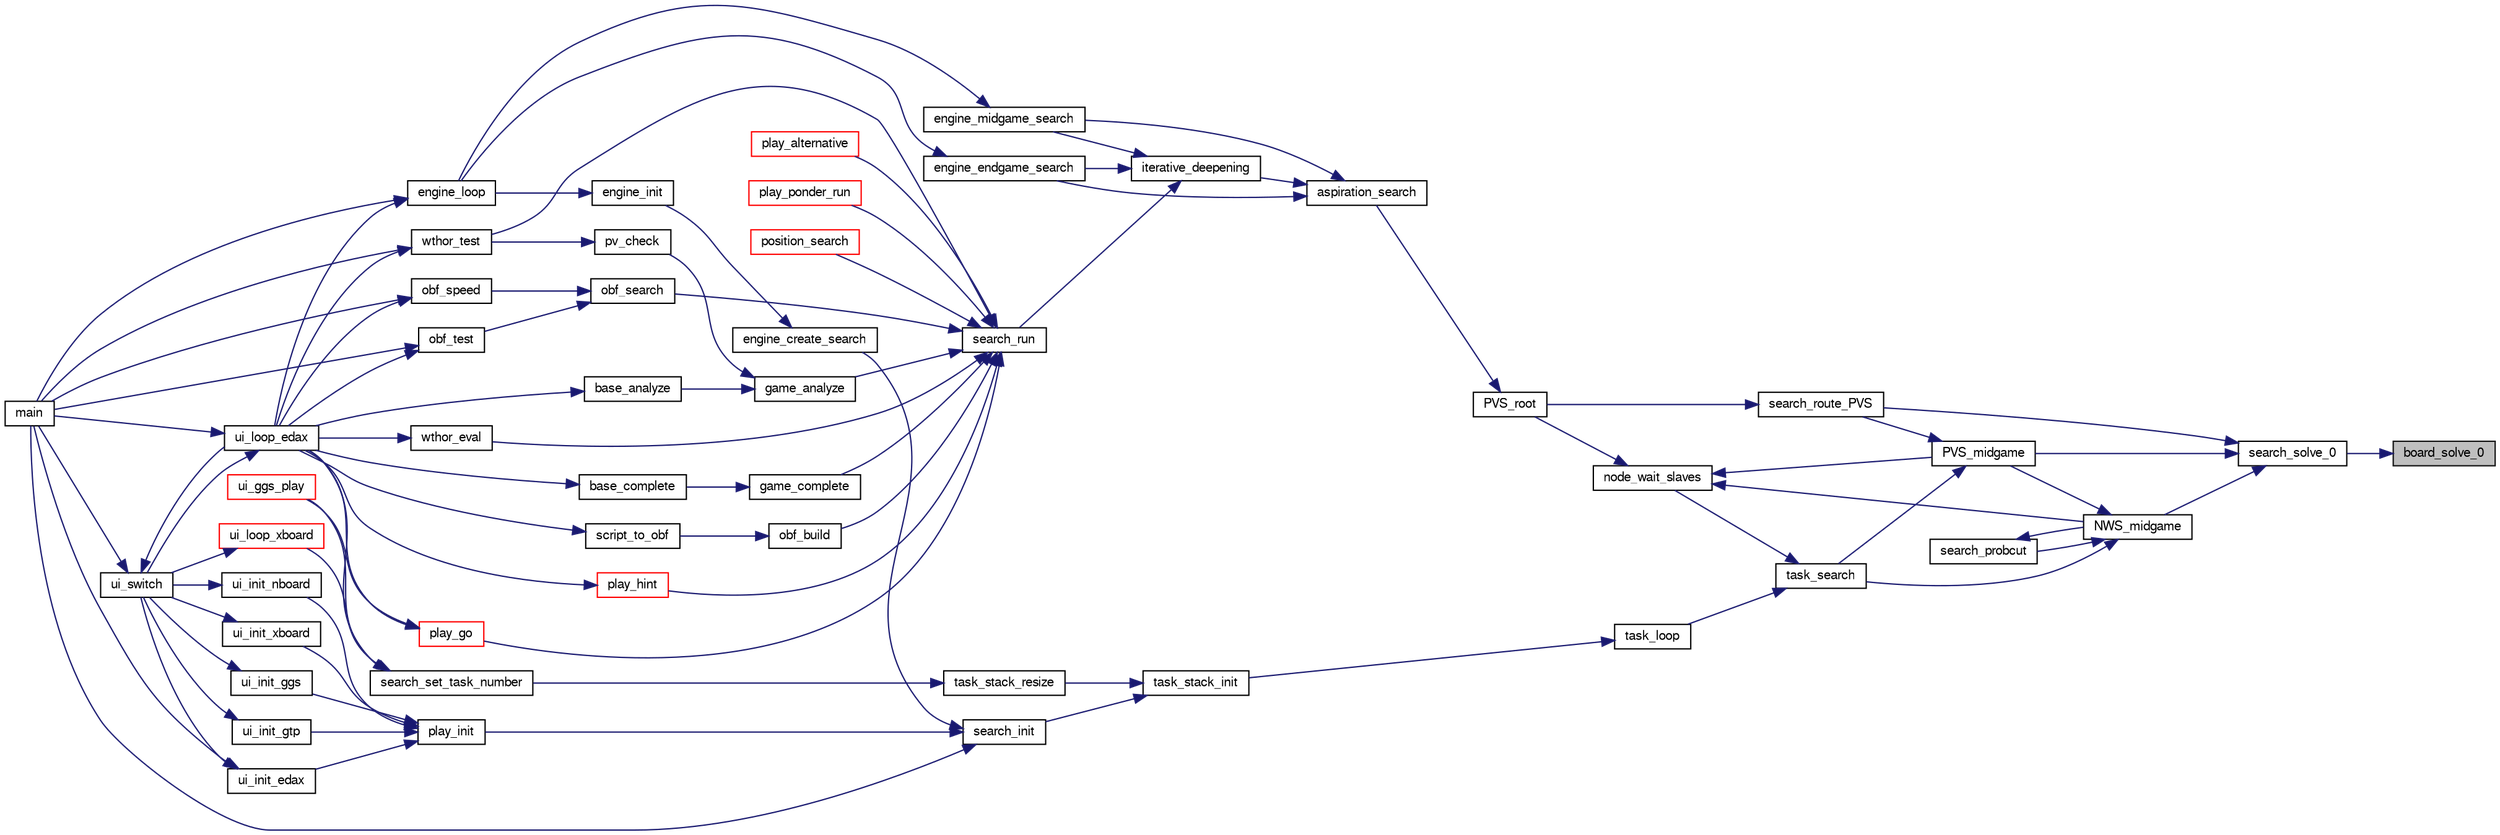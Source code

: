digraph "board_solve_0"
{
 // LATEX_PDF_SIZE
  bgcolor="transparent";
  edge [fontname="FreeSans",fontsize="10",labelfontname="FreeSans",labelfontsize="10"];
  node [fontname="FreeSans",fontsize="10",shape=record];
  rankdir="RL";
  Node1 [label="board_solve_0",height=0.2,width=0.4,color="black", fillcolor="grey75", style="filled", fontcolor="black",tooltip="Get the final score."];
  Node1 -> Node2 [dir="back",color="midnightblue",fontsize="10",style="solid",fontname="FreeSans"];
  Node2 [label="search_solve_0",height=0.2,width=0.4,color="black",URL="$endgame_8c.html#ae04cc7f1a6a497061ed834030a426912",tooltip="Get the final score."];
  Node2 -> Node3 [dir="back",color="midnightblue",fontsize="10",style="solid",fontname="FreeSans"];
  Node3 [label="NWS_midgame",height=0.2,width=0.4,color="black",URL="$midgame_8c.html#a124e89d53abb00ee28a9f3135b5682dc",tooltip="Evaluate a midgame position with a Null Window Search algorithm."];
  Node3 -> Node4 [dir="back",color="midnightblue",fontsize="10",style="solid",fontname="FreeSans"];
  Node4 [label="PVS_midgame",height=0.2,width=0.4,color="black",URL="$midgame_8c.html#a356424012da8237d13afb64450c0fb33",tooltip="Evaluate a position with a deep Principal Variation Search algorithm."];
  Node4 -> Node5 [dir="back",color="midnightblue",fontsize="10",style="solid",fontname="FreeSans"];
  Node5 [label="search_route_PVS",height=0.2,width=0.4,color="black",URL="$root_8c.html#ab2e5830644a88819b823d90fd9878d4d",tooltip="Reroute the PVS between midgame,endgame or terminal PVS."];
  Node5 -> Node6 [dir="back",color="midnightblue",fontsize="10",style="solid",fontname="FreeSans"];
  Node6 [label="PVS_root",height=0.2,width=0.4,color="black",URL="$root_8c.html#a1367650ce57b9632f862da187074edb7",tooltip="Principal Variation Search algorithm at the root of the tree."];
  Node6 -> Node7 [dir="back",color="midnightblue",fontsize="10",style="solid",fontname="FreeSans"];
  Node7 [label="aspiration_search",height=0.2,width=0.4,color="black",URL="$root_8c.html#ad7e7acc5e26be0248b45eff34678ee3b",tooltip="Aspiration window."];
  Node7 -> Node8 [dir="back",color="midnightblue",fontsize="10",style="solid",fontname="FreeSans"];
  Node8 [label="engine_endgame_search",height=0.2,width=0.4,color="black",URL="$cassio_8c.html#a59118e647ced4f05560b431b30ad73b9",tooltip="Endgame search."];
  Node8 -> Node9 [dir="back",color="midnightblue",fontsize="10",style="solid",fontname="FreeSans"];
  Node9 [label="engine_loop",height=0.2,width=0.4,color="black",URL="$cassio_8c.html#a3c5b977358cdb105de103ac2c2829f01",tooltip="Loop event."];
  Node9 -> Node10 [dir="back",color="midnightblue",fontsize="10",style="solid",fontname="FreeSans"];
  Node10 [label="main",height=0.2,width=0.4,color="black",URL="$main_8c.html#a3c04138a5bfe5d72780bb7e82a18e627",tooltip="edax main function."];
  Node9 -> Node11 [dir="back",color="midnightblue",fontsize="10",style="solid",fontname="FreeSans"];
  Node11 [label="ui_loop_edax",height=0.2,width=0.4,color="black",URL="$edax_8c.html#a2354b96c7688bae32bedb6203d672f50",tooltip="Loop event."];
  Node11 -> Node10 [dir="back",color="midnightblue",fontsize="10",style="solid",fontname="FreeSans"];
  Node11 -> Node12 [dir="back",color="midnightblue",fontsize="10",style="solid",fontname="FreeSans"];
  Node12 [label="ui_switch",height=0.2,width=0.4,color="black",URL="$ui_8c.html#a4234d6b0fd690186ef0ec2fc2eba2d4d",tooltip="Switch between different User Interface."];
  Node12 -> Node10 [dir="back",color="midnightblue",fontsize="10",style="solid",fontname="FreeSans"];
  Node12 -> Node11 [dir="back",color="midnightblue",fontsize="10",style="solid",fontname="FreeSans"];
  Node7 -> Node13 [dir="back",color="midnightblue",fontsize="10",style="solid",fontname="FreeSans"];
  Node13 [label="engine_midgame_search",height=0.2,width=0.4,color="black",URL="$cassio_8c.html#a71ebe2bfb187238a48c94edd82cb3024",tooltip="Midgame search."];
  Node13 -> Node9 [dir="back",color="midnightblue",fontsize="10",style="solid",fontname="FreeSans"];
  Node7 -> Node14 [dir="back",color="midnightblue",fontsize="10",style="solid",fontname="FreeSans"];
  Node14 [label="iterative_deepening",height=0.2,width=0.4,color="black",URL="$root_8c.html#a0e77250a21e5f5d70917a5356c22f5f3",tooltip="Iterative deepening."];
  Node14 -> Node8 [dir="back",color="midnightblue",fontsize="10",style="solid",fontname="FreeSans"];
  Node14 -> Node13 [dir="back",color="midnightblue",fontsize="10",style="solid",fontname="FreeSans"];
  Node14 -> Node15 [dir="back",color="midnightblue",fontsize="10",style="solid",fontname="FreeSans"];
  Node15 [label="search_run",height=0.2,width=0.4,color="black",URL="$root_8c.html#ae8b727693fc7a90e504bd8abec158c84",tooltip="Search the bestmove of a given board."];
  Node15 -> Node16 [dir="back",color="midnightblue",fontsize="10",style="solid",fontname="FreeSans"];
  Node16 [label="game_analyze",height=0.2,width=0.4,color="black",URL="$game_8c.html#a17775ff0efa3d8592bed935dedb31a45",tooltip="Analyze an endgame."];
  Node16 -> Node17 [dir="back",color="midnightblue",fontsize="10",style="solid",fontname="FreeSans"];
  Node17 [label="base_analyze",height=0.2,width=0.4,color="black",URL="$base_8c.html#a130adf3915feeb8dd21edd8c715c220f",tooltip="Base analysis."];
  Node17 -> Node11 [dir="back",color="midnightblue",fontsize="10",style="solid",fontname="FreeSans"];
  Node16 -> Node18 [dir="back",color="midnightblue",fontsize="10",style="solid",fontname="FreeSans"];
  Node18 [label="pv_check",height=0.2,width=0.4,color="black",URL="$base_8c.html#ae5fd96b2c5fc0853715832158d172eb0",tooltip="Verify that a PV does not contain errors."];
  Node18 -> Node19 [dir="back",color="midnightblue",fontsize="10",style="solid",fontname="FreeSans"];
  Node19 [label="wthor_test",height=0.2,width=0.4,color="black",URL="$base_8c.html#acd4aaf9717e79148da6c763b1c022016",tooltip="Test Search with a wthor base."];
  Node19 -> Node10 [dir="back",color="midnightblue",fontsize="10",style="solid",fontname="FreeSans"];
  Node19 -> Node11 [dir="back",color="midnightblue",fontsize="10",style="solid",fontname="FreeSans"];
  Node15 -> Node20 [dir="back",color="midnightblue",fontsize="10",style="solid",fontname="FreeSans"];
  Node20 [label="game_complete",height=0.2,width=0.4,color="black",URL="$game_8c.html#a2478745958cb21430866a4ea503274df",tooltip="Terminate an unfinished game."];
  Node20 -> Node21 [dir="back",color="midnightblue",fontsize="10",style="solid",fontname="FreeSans"];
  Node21 [label="base_complete",height=0.2,width=0.4,color="black",URL="$base_8c.html#a2aaa6c7fc6111edcd85b623bcd217180",tooltip="Base analysis."];
  Node21 -> Node11 [dir="back",color="midnightblue",fontsize="10",style="solid",fontname="FreeSans"];
  Node15 -> Node22 [dir="back",color="midnightblue",fontsize="10",style="solid",fontname="FreeSans"];
  Node22 [label="obf_build",height=0.2,width=0.4,color="black",URL="$obftest_8c.html#a6ed0f135c4cf4021e18eb1a965a72bfa",tooltip="Build an OBF structure."];
  Node22 -> Node23 [dir="back",color="midnightblue",fontsize="10",style="solid",fontname="FreeSans"];
  Node23 [label="script_to_obf",height=0.2,width=0.4,color="black",URL="$obftest_8c.html#ad1bc6f7d32d2b1775f5e91f2d2e0f8b8",tooltip="Build an OBF file from a Script file."];
  Node23 -> Node11 [dir="back",color="midnightblue",fontsize="10",style="solid",fontname="FreeSans"];
  Node15 -> Node24 [dir="back",color="midnightblue",fontsize="10",style="solid",fontname="FreeSans"];
  Node24 [label="obf_search",height=0.2,width=0.4,color="black",URL="$obftest_8c.html#ab9783a5ca8dc9d2b69ed9ae61945bbfb",tooltip="Analyze an OBF structure."];
  Node24 -> Node25 [dir="back",color="midnightblue",fontsize="10",style="solid",fontname="FreeSans"];
  Node25 [label="obf_speed",height=0.2,width=0.4,color="black",URL="$obftest_8c.html#a07fd9cdb993c22a9de285e054331e4e4",tooltip="Test edax speed by running for at least 1 minutes on problems deeper and deeper."];
  Node25 -> Node10 [dir="back",color="midnightblue",fontsize="10",style="solid",fontname="FreeSans"];
  Node25 -> Node11 [dir="back",color="midnightblue",fontsize="10",style="solid",fontname="FreeSans"];
  Node24 -> Node26 [dir="back",color="midnightblue",fontsize="10",style="solid",fontname="FreeSans"];
  Node26 [label="obf_test",height=0.2,width=0.4,color="black",URL="$obftest_8c.html#af8974909ba686b74a0620bdcc7ef5f81",tooltip="Test an OBF file."];
  Node26 -> Node10 [dir="back",color="midnightblue",fontsize="10",style="solid",fontname="FreeSans"];
  Node26 -> Node11 [dir="back",color="midnightblue",fontsize="10",style="solid",fontname="FreeSans"];
  Node15 -> Node27 [dir="back",color="midnightblue",fontsize="10",style="solid",fontname="FreeSans"];
  Node27 [label="play_alternative",height=0.2,width=0.4,color="red",URL="$play_8c.html#ab220e1e3acf69015cd2e2b32abbdbaae",tooltip="Seek for the best alternative move."];
  Node15 -> Node29 [dir="back",color="midnightblue",fontsize="10",style="solid",fontname="FreeSans"];
  Node29 [label="play_go",height=0.2,width=0.4,color="red",URL="$play_8c.html#aeba64a0b6660a04cff93da447da3f746",tooltip="Start thinking."];
  Node29 -> Node30 [dir="back",color="midnightblue",fontsize="10",style="solid",fontname="FreeSans"];
  Node30 [label="ui_ggs_play",height=0.2,width=0.4,color="red",URL="$ggs_8c.html#a55704d516945d0fc38a4aae02fca1bfe",tooltip="ui_ggs_play"];
  Node29 -> Node11 [dir="back",color="midnightblue",fontsize="10",style="solid",fontname="FreeSans"];
  Node15 -> Node39 [dir="back",color="midnightblue",fontsize="10",style="solid",fontname="FreeSans"];
  Node39 [label="play_hint",height=0.2,width=0.4,color="red",URL="$play_8c.html#a331a1824215c3c7be0241fe0e2d4da57",tooltip="Start thinking."];
  Node39 -> Node11 [dir="back",color="midnightblue",fontsize="10",style="solid",fontname="FreeSans"];
  Node15 -> Node40 [dir="back",color="midnightblue",fontsize="10",style="solid",fontname="FreeSans"];
  Node40 [label="play_ponder_run",height=0.2,width=0.4,color="red",URL="$play_8c.html#a6a826d8e8634b46e269daeed05de785c",tooltip="do ponderation."];
  Node15 -> Node44 [dir="back",color="midnightblue",fontsize="10",style="solid",fontname="FreeSans"];
  Node44 [label="position_search",height=0.2,width=0.4,color="red",URL="$book_8c.html#ad3b2686173649c214c8349e5e3da0aca",tooltip="Evaluate a position."];
  Node15 -> Node69 [dir="back",color="midnightblue",fontsize="10",style="solid",fontname="FreeSans"];
  Node69 [label="wthor_eval",height=0.2,width=0.4,color="black",URL="$base_8c.html#a86b72b1d7f3ee47ec62cbb618546ec70",tooltip="Test Eval with a wthor base."];
  Node69 -> Node11 [dir="back",color="midnightblue",fontsize="10",style="solid",fontname="FreeSans"];
  Node15 -> Node19 [dir="back",color="midnightblue",fontsize="10",style="solid",fontname="FreeSans"];
  Node4 -> Node70 [dir="back",color="midnightblue",fontsize="10",style="solid",fontname="FreeSans"];
  Node70 [label="task_search",height=0.2,width=0.4,color="black",URL="$ybwc_8c.html#aaa4fc1461e78cd5569318f9e19399e50",tooltip="A parallel search within a Task structure."];
  Node70 -> Node71 [dir="back",color="midnightblue",fontsize="10",style="solid",fontname="FreeSans"];
  Node71 [label="node_wait_slaves",height=0.2,width=0.4,color="black",URL="$ybwc_8c.html#a6cab65bf7dade2f8653a2e3276b89c78",tooltip="Wait for slaves termination."];
  Node71 -> Node3 [dir="back",color="midnightblue",fontsize="10",style="solid",fontname="FreeSans"];
  Node71 -> Node4 [dir="back",color="midnightblue",fontsize="10",style="solid",fontname="FreeSans"];
  Node71 -> Node6 [dir="back",color="midnightblue",fontsize="10",style="solid",fontname="FreeSans"];
  Node70 -> Node72 [dir="back",color="midnightblue",fontsize="10",style="solid",fontname="FreeSans"];
  Node72 [label="task_loop",height=0.2,width=0.4,color="black",URL="$ybwc_8c.html#a6b16943d9461c507b37a3228768e840d",tooltip="The main loop runned by a task."];
  Node72 -> Node73 [dir="back",color="midnightblue",fontsize="10",style="solid",fontname="FreeSans"];
  Node73 [label="task_stack_init",height=0.2,width=0.4,color="black",URL="$ybwc_8c.html#a9cb14f779a1d8a9e62b7f7acdbd0eebe",tooltip="Initialize the stack of tasks."];
  Node73 -> Node74 [dir="back",color="midnightblue",fontsize="10",style="solid",fontname="FreeSans"];
  Node74 [label="search_init",height=0.2,width=0.4,color="black",URL="$search_8c.html#a1b7d29da171f6927ea8212ee768f37c9",tooltip="Init the main search."];
  Node74 -> Node75 [dir="back",color="midnightblue",fontsize="10",style="solid",fontname="FreeSans"];
  Node75 [label="engine_create_search",height=0.2,width=0.4,color="black",URL="$cassio_8c.html#a11a5cdab7fa3b7498c05a4e9c24301ba",tooltip="Create engine search."];
  Node75 -> Node76 [dir="back",color="midnightblue",fontsize="10",style="solid",fontname="FreeSans"];
  Node76 [label="engine_init",height=0.2,width=0.4,color="black",URL="$cassio_8c.html#ab072fb80ef54455dae0b96a71d5ee845",tooltip="Create a new Othello engine."];
  Node76 -> Node9 [dir="back",color="midnightblue",fontsize="10",style="solid",fontname="FreeSans"];
  Node74 -> Node10 [dir="back",color="midnightblue",fontsize="10",style="solid",fontname="FreeSans"];
  Node74 -> Node77 [dir="back",color="midnightblue",fontsize="10",style="solid",fontname="FreeSans"];
  Node77 [label="play_init",height=0.2,width=0.4,color="black",URL="$play_8c.html#a6d31b5bcf034cd633bd2b93e634db42e",tooltip="Initialization."];
  Node77 -> Node53 [dir="back",color="midnightblue",fontsize="10",style="solid",fontname="FreeSans"];
  Node53 [label="ui_init_edax",height=0.2,width=0.4,color="black",URL="$edax_8c.html#a81c315385e722ec80548a441fb48f2d1",tooltip="initialize edax protocol."];
  Node53 -> Node10 [dir="back",color="midnightblue",fontsize="10",style="solid",fontname="FreeSans"];
  Node53 -> Node12 [dir="back",color="midnightblue",fontsize="10",style="solid",fontname="FreeSans"];
  Node77 -> Node54 [dir="back",color="midnightblue",fontsize="10",style="solid",fontname="FreeSans"];
  Node54 [label="ui_init_ggs",height=0.2,width=0.4,color="black",URL="$ggs_8c.html#aca24423d5b56d3910b76408a0f9712f7",tooltip="ui_init_ggs"];
  Node54 -> Node12 [dir="back",color="midnightblue",fontsize="10",style="solid",fontname="FreeSans"];
  Node77 -> Node55 [dir="back",color="midnightblue",fontsize="10",style="solid",fontname="FreeSans"];
  Node55 [label="ui_init_gtp",height=0.2,width=0.4,color="black",URL="$gtp_8c.html#a7b42dec8ff972c87d5daee524f7e1cc1",tooltip="initialize edax protocol"];
  Node55 -> Node12 [dir="back",color="midnightblue",fontsize="10",style="solid",fontname="FreeSans"];
  Node77 -> Node56 [dir="back",color="midnightblue",fontsize="10",style="solid",fontname="FreeSans"];
  Node56 [label="ui_init_nboard",height=0.2,width=0.4,color="black",URL="$nboard_8c.html#ab5139f1429f56d5e64bdd2172193d01f",tooltip="initialize edax protocol"];
  Node56 -> Node12 [dir="back",color="midnightblue",fontsize="10",style="solid",fontname="FreeSans"];
  Node77 -> Node57 [dir="back",color="midnightblue",fontsize="10",style="solid",fontname="FreeSans"];
  Node57 [label="ui_init_xboard",height=0.2,width=0.4,color="black",URL="$ui_8h.html#a5ec1cf7d2d607dd20072ae467b3c16e4",tooltip="initialize xboard protocol."];
  Node57 -> Node12 [dir="back",color="midnightblue",fontsize="10",style="solid",fontname="FreeSans"];
  Node73 -> Node78 [dir="back",color="midnightblue",fontsize="10",style="solid",fontname="FreeSans"];
  Node78 [label="task_stack_resize",height=0.2,width=0.4,color="black",URL="$ybwc_8c.html#a95a724079314f7b0fa62a0d83ad74541",tooltip="Resize the stack of tasks."];
  Node78 -> Node79 [dir="back",color="midnightblue",fontsize="10",style="solid",fontname="FreeSans"];
  Node79 [label="search_set_task_number",height=0.2,width=0.4,color="black",URL="$search_8c.html#a68cd7675b74d22fc78ce88467e02d6ab",tooltip="Change the number of task."];
  Node79 -> Node30 [dir="back",color="midnightblue",fontsize="10",style="solid",fontname="FreeSans"];
  Node79 -> Node11 [dir="back",color="midnightblue",fontsize="10",style="solid",fontname="FreeSans"];
  Node79 -> Node37 [dir="back",color="midnightblue",fontsize="10",style="solid",fontname="FreeSans"];
  Node37 [label="ui_loop_xboard",height=0.2,width=0.4,color="red",URL="$ui_8h.html#af80ec70d3d08eb4c17c84d3997aaba0f",tooltip="Loop event."];
  Node37 -> Node12 [dir="back",color="midnightblue",fontsize="10",style="solid",fontname="FreeSans"];
  Node3 -> Node80 [dir="back",color="midnightblue",fontsize="10",style="solid",fontname="FreeSans"];
  Node80 [label="search_probcut",height=0.2,width=0.4,color="black",URL="$midgame_8c.html#a232fed82bb28cdcc18d59d1cfecab0f1",tooltip="Probcut."];
  Node80 -> Node3 [dir="back",color="midnightblue",fontsize="10",style="solid",fontname="FreeSans"];
  Node3 -> Node70 [dir="back",color="midnightblue",fontsize="10",style="solid",fontname="FreeSans"];
  Node2 -> Node4 [dir="back",color="midnightblue",fontsize="10",style="solid",fontname="FreeSans"];
  Node2 -> Node5 [dir="back",color="midnightblue",fontsize="10",style="solid",fontname="FreeSans"];
}
